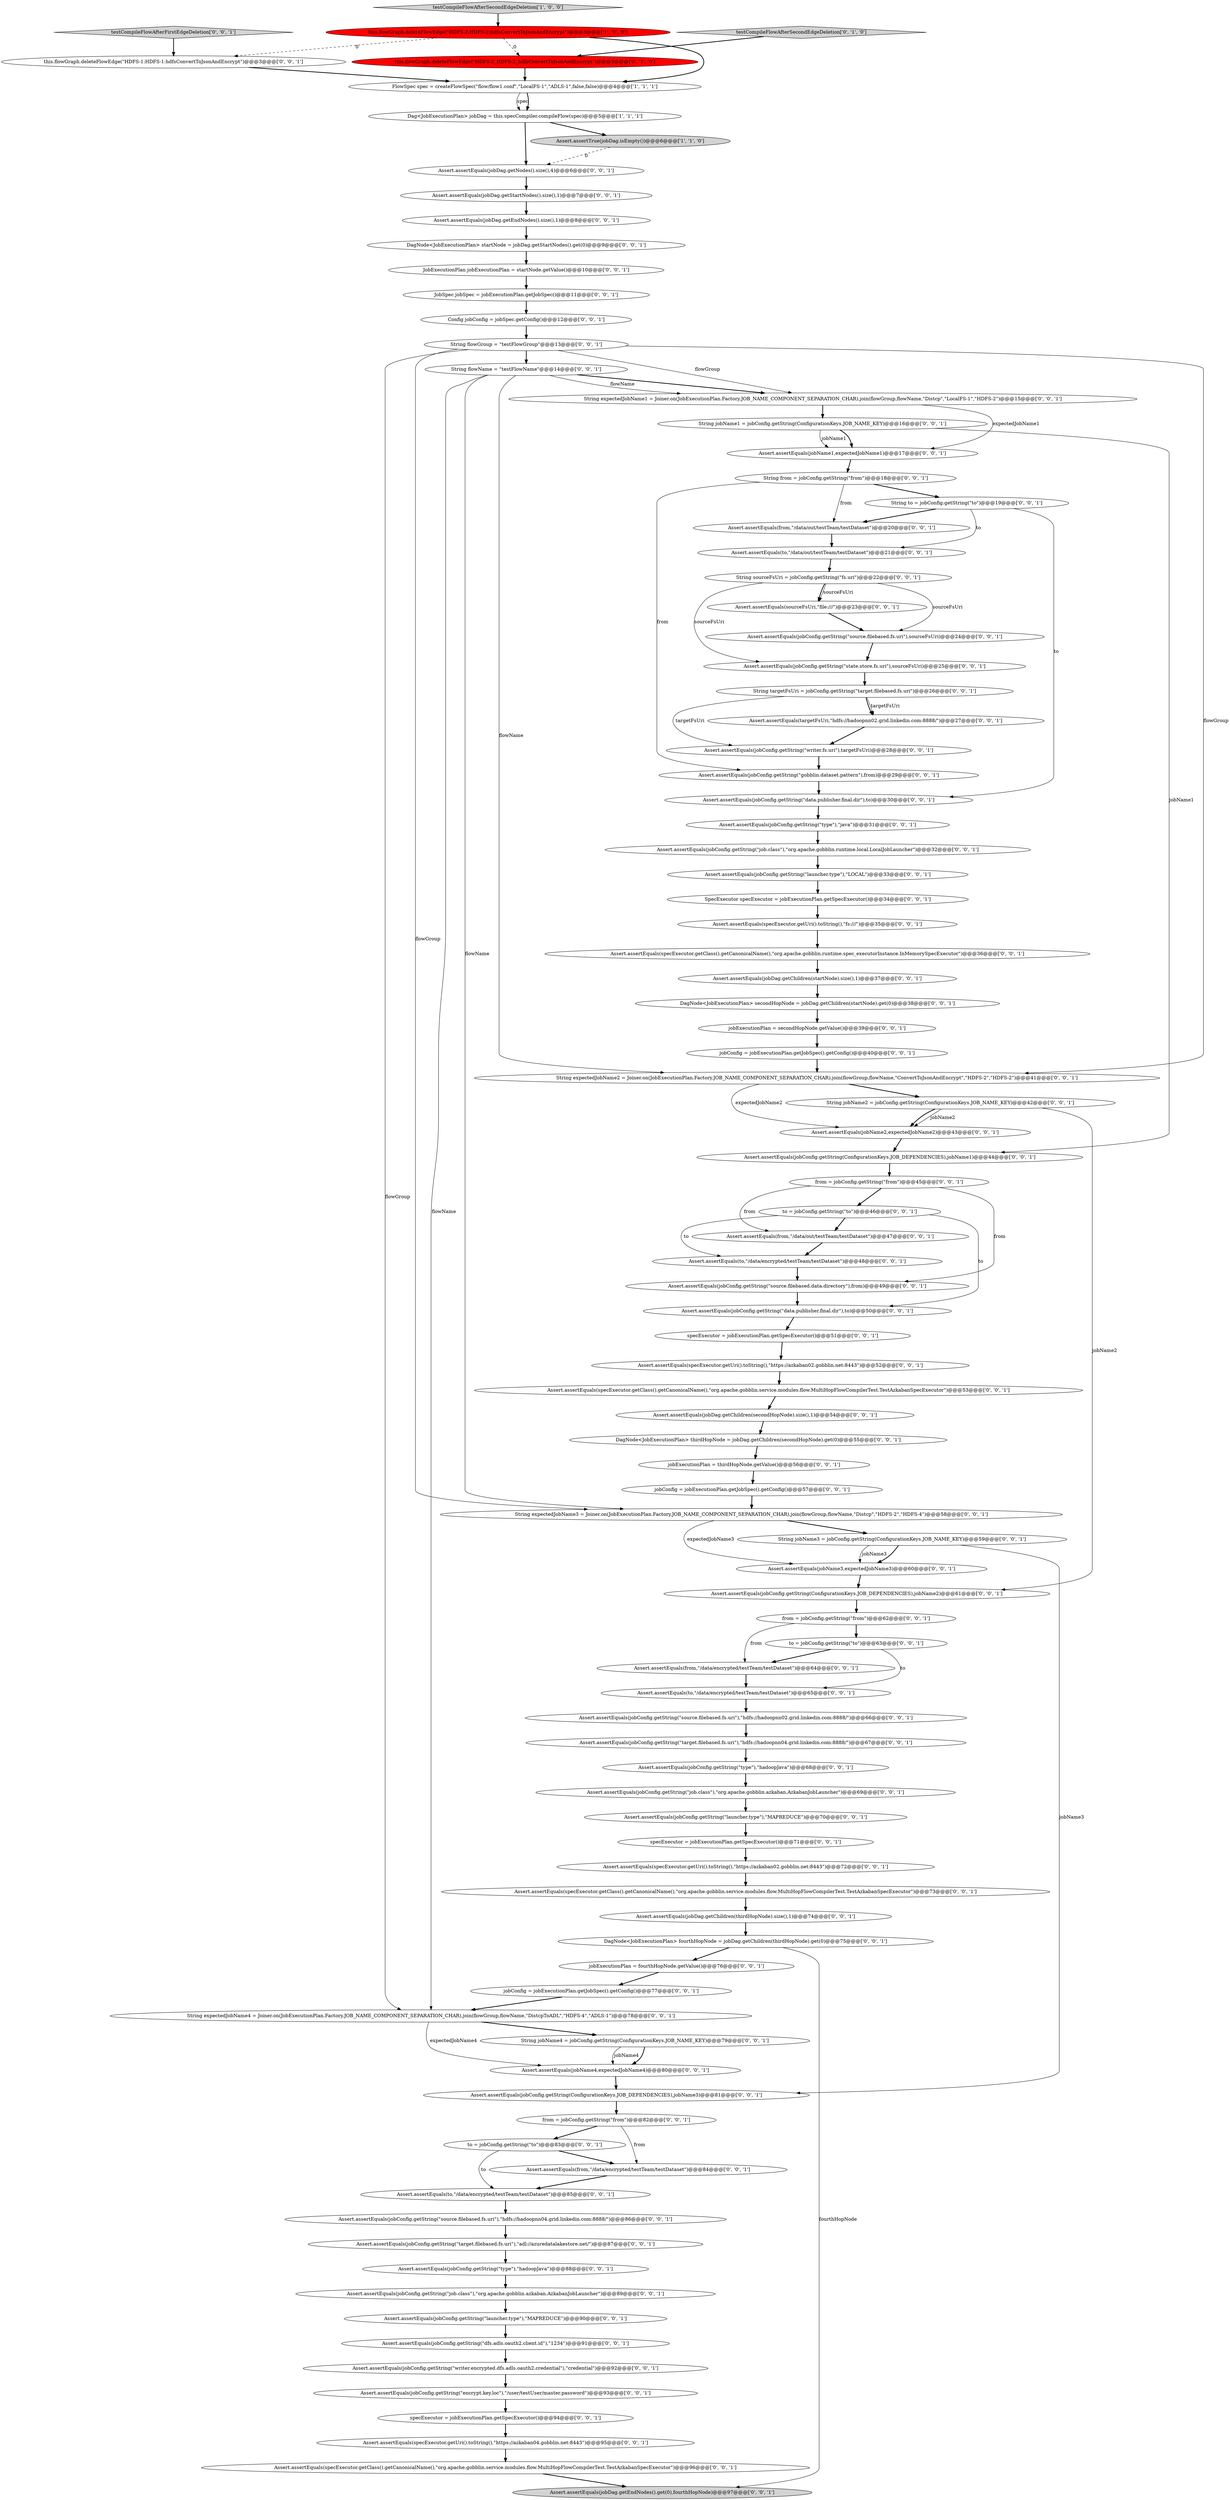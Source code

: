 digraph {
50 [style = filled, label = "Assert.assertEquals(jobConfig.getString(\"type\"),\"hadoopJava\")@@@88@@@['0', '0', '1']", fillcolor = white, shape = ellipse image = "AAA0AAABBB3BBB"];
8 [style = filled, label = "to = jobConfig.getString(\"to\")@@@46@@@['0', '0', '1']", fillcolor = white, shape = ellipse image = "AAA0AAABBB3BBB"];
61 [style = filled, label = "Assert.assertEquals(to,\"/data/encrypted/testTeam/testDataset\")@@@85@@@['0', '0', '1']", fillcolor = white, shape = ellipse image = "AAA0AAABBB3BBB"];
78 [style = filled, label = "JobSpec jobSpec = jobExecutionPlan.getJobSpec()@@@11@@@['0', '0', '1']", fillcolor = white, shape = ellipse image = "AAA0AAABBB3BBB"];
34 [style = filled, label = "Assert.assertEquals(specExecutor.getClass().getCanonicalName(),\"org.apache.gobblin.runtime.spec_executorInstance.InMemorySpecExecutor\")@@@36@@@['0', '0', '1']", fillcolor = white, shape = ellipse image = "AAA0AAABBB3BBB"];
6 [style = filled, label = "testCompileFlowAfterSecondEdgeDeletion['0', '1', '0']", fillcolor = lightgray, shape = diamond image = "AAA0AAABBB2BBB"];
66 [style = filled, label = "Assert.assertEquals(jobConfig.getString(\"type\"),\"hadoopJava\")@@@68@@@['0', '0', '1']", fillcolor = white, shape = ellipse image = "AAA0AAABBB3BBB"];
88 [style = filled, label = "Assert.assertEquals(targetFsUri,\"hdfs://hadoopnn02.grid.linkedin.com:8888/\")@@@27@@@['0', '0', '1']", fillcolor = white, shape = ellipse image = "AAA0AAABBB3BBB"];
87 [style = filled, label = "Assert.assertEquals(from,\"/data/out/testTeam/testDataset\")@@@20@@@['0', '0', '1']", fillcolor = white, shape = ellipse image = "AAA0AAABBB3BBB"];
41 [style = filled, label = "Assert.assertEquals(jobName2,expectedJobName2)@@@43@@@['0', '0', '1']", fillcolor = white, shape = ellipse image = "AAA0AAABBB3BBB"];
49 [style = filled, label = "Assert.assertEquals(jobConfig.getString(\"launcher.type\"),\"MAPREDUCE\")@@@70@@@['0', '0', '1']", fillcolor = white, shape = ellipse image = "AAA0AAABBB3BBB"];
38 [style = filled, label = "String sourceFsUri = jobConfig.getString(\"fs.uri\")@@@22@@@['0', '0', '1']", fillcolor = white, shape = ellipse image = "AAA0AAABBB3BBB"];
92 [style = filled, label = "String expectedJobName1 = Joiner.on(JobExecutionPlan.Factory.JOB_NAME_COMPONENT_SEPARATION_CHAR).join(flowGroup,flowName,\"Distcp\",\"LocalFS-1\",\"HDFS-2\")@@@15@@@['0', '0', '1']", fillcolor = white, shape = ellipse image = "AAA0AAABBB3BBB"];
96 [style = filled, label = "Assert.assertEquals(jobConfig.getString(\"target.filebased.fs.uri\"),\"adl://azuredatalakestore.net/\")@@@87@@@['0', '0', '1']", fillcolor = white, shape = ellipse image = "AAA0AAABBB3BBB"];
51 [style = filled, label = "Assert.assertEquals(specExecutor.getUri().toString(),\"https://azkaban04.gobblin.net:8443\")@@@95@@@['0', '0', '1']", fillcolor = white, shape = ellipse image = "AAA0AAABBB3BBB"];
45 [style = filled, label = "String from = jobConfig.getString(\"from\")@@@18@@@['0', '0', '1']", fillcolor = white, shape = ellipse image = "AAA0AAABBB3BBB"];
43 [style = filled, label = "String expectedJobName4 = Joiner.on(JobExecutionPlan.Factory.JOB_NAME_COMPONENT_SEPARATION_CHAR).join(flowGroup,flowName,\"DistcpToADL\",\"HDFS-4\",\"ADLS-1\")@@@78@@@['0', '0', '1']", fillcolor = white, shape = ellipse image = "AAA0AAABBB3BBB"];
59 [style = filled, label = "Assert.assertEquals(jobName1,expectedJobName1)@@@17@@@['0', '0', '1']", fillcolor = white, shape = ellipse image = "AAA0AAABBB3BBB"];
28 [style = filled, label = "jobConfig = jobExecutionPlan.getJobSpec().getConfig()@@@40@@@['0', '0', '1']", fillcolor = white, shape = ellipse image = "AAA0AAABBB3BBB"];
25 [style = filled, label = "Assert.assertEquals(jobConfig.getString(\"data.publisher.final.dir\"),to)@@@30@@@['0', '0', '1']", fillcolor = white, shape = ellipse image = "AAA0AAABBB3BBB"];
52 [style = filled, label = "String targetFsUri = jobConfig.getString(\"target.filebased.fs.uri\")@@@26@@@['0', '0', '1']", fillcolor = white, shape = ellipse image = "AAA0AAABBB3BBB"];
62 [style = filled, label = "Assert.assertEquals(jobDag.getChildren(thirdHopNode).size(),1)@@@74@@@['0', '0', '1']", fillcolor = white, shape = ellipse image = "AAA0AAABBB3BBB"];
82 [style = filled, label = "Assert.assertEquals(jobConfig.getString(\"job.class\"),\"org.apache.gobblin.azkaban.AzkabanJobLauncher\")@@@89@@@['0', '0', '1']", fillcolor = white, shape = ellipse image = "AAA0AAABBB3BBB"];
71 [style = filled, label = "DagNode<JobExecutionPlan> thirdHopNode = jobDag.getChildren(secondHopNode).get(0)@@@55@@@['0', '0', '1']", fillcolor = white, shape = ellipse image = "AAA0AAABBB3BBB"];
63 [style = filled, label = "Assert.assertEquals(specExecutor.getClass().getCanonicalName(),\"org.apache.gobblin.service.modules.flow.MultiHopFlowCompilerTest.TestAzkabanSpecExecutor\")@@@73@@@['0', '0', '1']", fillcolor = white, shape = ellipse image = "AAA0AAABBB3BBB"];
54 [style = filled, label = "jobExecutionPlan = secondHopNode.getValue()@@@39@@@['0', '0', '1']", fillcolor = white, shape = ellipse image = "AAA0AAABBB3BBB"];
14 [style = filled, label = "specExecutor = jobExecutionPlan.getSpecExecutor()@@@94@@@['0', '0', '1']", fillcolor = white, shape = ellipse image = "AAA0AAABBB3BBB"];
86 [style = filled, label = "Assert.assertEquals(jobDag.getNodes().size(),4)@@@6@@@['0', '0', '1']", fillcolor = white, shape = ellipse image = "AAA0AAABBB3BBB"];
73 [style = filled, label = "Assert.assertEquals(jobDag.getStartNodes().size(),1)@@@7@@@['0', '0', '1']", fillcolor = white, shape = ellipse image = "AAA0AAABBB3BBB"];
26 [style = filled, label = "Assert.assertEquals(jobConfig.getString(ConfigurationKeys.JOB_DEPENDENCIES),jobName2)@@@61@@@['0', '0', '1']", fillcolor = white, shape = ellipse image = "AAA0AAABBB3BBB"];
67 [style = filled, label = "Assert.assertEquals(jobDag.getChildren(startNode).size(),1)@@@37@@@['0', '0', '1']", fillcolor = white, shape = ellipse image = "AAA0AAABBB3BBB"];
55 [style = filled, label = "Assert.assertEquals(jobConfig.getString(\"source.filebased.fs.uri\"),\"hdfs://hadoopnn02.grid.linkedin.com:8888/\")@@@66@@@['0', '0', '1']", fillcolor = white, shape = ellipse image = "AAA0AAABBB3BBB"];
15 [style = filled, label = "Assert.assertEquals(jobConfig.getString(\"job.class\"),\"org.apache.gobblin.azkaban.AzkabanJobLauncher\")@@@69@@@['0', '0', '1']", fillcolor = white, shape = ellipse image = "AAA0AAABBB3BBB"];
90 [style = filled, label = "Assert.assertEquals(to,\"/data/encrypted/testTeam/testDataset\")@@@48@@@['0', '0', '1']", fillcolor = white, shape = ellipse image = "AAA0AAABBB3BBB"];
24 [style = filled, label = "String jobName3 = jobConfig.getString(ConfigurationKeys.JOB_NAME_KEY)@@@59@@@['0', '0', '1']", fillcolor = white, shape = ellipse image = "AAA0AAABBB3BBB"];
99 [style = filled, label = "String jobName2 = jobConfig.getString(ConfigurationKeys.JOB_NAME_KEY)@@@42@@@['0', '0', '1']", fillcolor = white, shape = ellipse image = "AAA0AAABBB3BBB"];
95 [style = filled, label = "String jobName1 = jobConfig.getString(ConfigurationKeys.JOB_NAME_KEY)@@@16@@@['0', '0', '1']", fillcolor = white, shape = ellipse image = "AAA0AAABBB3BBB"];
7 [style = filled, label = "jobConfig = jobExecutionPlan.getJobSpec().getConfig()@@@77@@@['0', '0', '1']", fillcolor = white, shape = ellipse image = "AAA0AAABBB3BBB"];
75 [style = filled, label = "to = jobConfig.getString(\"to\")@@@63@@@['0', '0', '1']", fillcolor = white, shape = ellipse image = "AAA0AAABBB3BBB"];
10 [style = filled, label = "Assert.assertEquals(jobDag.getChildren(secondHopNode).size(),1)@@@54@@@['0', '0', '1']", fillcolor = white, shape = ellipse image = "AAA0AAABBB3BBB"];
2 [style = filled, label = "this.flowGraph.deleteFlowEdge(\"HDFS-2:HDFS-2:hdfsConvertToJsonAndEncrypt\")@@@3@@@['1', '0', '0']", fillcolor = red, shape = ellipse image = "AAA1AAABBB1BBB"];
23 [style = filled, label = "Assert.assertEquals(to,\"/data/encrypted/testTeam/testDataset\")@@@65@@@['0', '0', '1']", fillcolor = white, shape = ellipse image = "AAA0AAABBB3BBB"];
65 [style = filled, label = "String to = jobConfig.getString(\"to\")@@@19@@@['0', '0', '1']", fillcolor = white, shape = ellipse image = "AAA0AAABBB3BBB"];
58 [style = filled, label = "this.flowGraph.deleteFlowEdge(\"HDFS-1:HDFS-1:hdfsConvertToJsonAndEncrypt\")@@@3@@@['0', '0', '1']", fillcolor = white, shape = ellipse image = "AAA0AAABBB3BBB"];
98 [style = filled, label = "JobExecutionPlan jobExecutionPlan = startNode.getValue()@@@10@@@['0', '0', '1']", fillcolor = white, shape = ellipse image = "AAA0AAABBB3BBB"];
94 [style = filled, label = "to = jobConfig.getString(\"to\")@@@83@@@['0', '0', '1']", fillcolor = white, shape = ellipse image = "AAA0AAABBB3BBB"];
44 [style = filled, label = "Assert.assertEquals(jobConfig.getString(\"target.filebased.fs.uri\"),\"hdfs://hadoopnn04.grid.linkedin.com:8888/\")@@@67@@@['0', '0', '1']", fillcolor = white, shape = ellipse image = "AAA0AAABBB3BBB"];
12 [style = filled, label = "Assert.assertEquals(specExecutor.getClass().getCanonicalName(),\"org.apache.gobblin.service.modules.flow.MultiHopFlowCompilerTest.TestAzkabanSpecExecutor\")@@@96@@@['0', '0', '1']", fillcolor = white, shape = ellipse image = "AAA0AAABBB3BBB"];
72 [style = filled, label = "Assert.assertEquals(jobConfig.getString(\"launcher.type\"),\"LOCAL\")@@@33@@@['0', '0', '1']", fillcolor = white, shape = ellipse image = "AAA0AAABBB3BBB"];
93 [style = filled, label = "Assert.assertEquals(from,\"/data/encrypted/testTeam/testDataset\")@@@84@@@['0', '0', '1']", fillcolor = white, shape = ellipse image = "AAA0AAABBB3BBB"];
5 [style = filled, label = "this.flowGraph.deleteFlowEdge(\"HDFS-2_HDFS-2_hdfsConvertToJsonAndEncrypt\")@@@3@@@['0', '1', '0']", fillcolor = red, shape = ellipse image = "AAA1AAABBB2BBB"];
60 [style = filled, label = "from = jobConfig.getString(\"from\")@@@45@@@['0', '0', '1']", fillcolor = white, shape = ellipse image = "AAA0AAABBB3BBB"];
91 [style = filled, label = "Assert.assertEquals(jobConfig.getString(\"data.publisher.final.dir\"),to)@@@50@@@['0', '0', '1']", fillcolor = white, shape = ellipse image = "AAA0AAABBB3BBB"];
3 [style = filled, label = "Dag<JobExecutionPlan> jobDag = this.specCompiler.compileFlow(spec)@@@5@@@['1', '1', '1']", fillcolor = white, shape = ellipse image = "AAA0AAABBB1BBB"];
100 [style = filled, label = "Assert.assertEquals(jobConfig.getString(\"writer.fs.uri\"),targetFsUri)@@@28@@@['0', '0', '1']", fillcolor = white, shape = ellipse image = "AAA0AAABBB3BBB"];
46 [style = filled, label = "Assert.assertEquals(sourceFsUri,\"file:///\")@@@23@@@['0', '0', '1']", fillcolor = white, shape = ellipse image = "AAA0AAABBB3BBB"];
4 [style = filled, label = "Assert.assertTrue(jobDag.isEmpty())@@@6@@@['1', '1', '0']", fillcolor = lightgray, shape = ellipse image = "AAA0AAABBB1BBB"];
9 [style = filled, label = "Assert.assertEquals(jobConfig.getString(\"gobblin.dataset.pattern\"),from)@@@29@@@['0', '0', '1']", fillcolor = white, shape = ellipse image = "AAA0AAABBB3BBB"];
97 [style = filled, label = "testCompileFlowAfterFirstEdgeDeletion['0', '0', '1']", fillcolor = lightgray, shape = diamond image = "AAA0AAABBB3BBB"];
64 [style = filled, label = "from = jobConfig.getString(\"from\")@@@82@@@['0', '0', '1']", fillcolor = white, shape = ellipse image = "AAA0AAABBB3BBB"];
84 [style = filled, label = "Assert.assertEquals(jobConfig.getString(\"source.filebased.data.directory\"),from)@@@49@@@['0', '0', '1']", fillcolor = white, shape = ellipse image = "AAA0AAABBB3BBB"];
48 [style = filled, label = "Assert.assertEquals(from,\"/data/out/testTeam/testDataset\")@@@47@@@['0', '0', '1']", fillcolor = white, shape = ellipse image = "AAA0AAABBB3BBB"];
57 [style = filled, label = "Assert.assertEquals(jobConfig.getString(\"source.filebased.fs.uri\"),\"hdfs://hadoopnn04.grid.linkedin.com:8888/\")@@@86@@@['0', '0', '1']", fillcolor = white, shape = ellipse image = "AAA0AAABBB3BBB"];
30 [style = filled, label = "Assert.assertEquals(specExecutor.getClass().getCanonicalName(),\"org.apache.gobblin.service.modules.flow.MultiHopFlowCompilerTest.TestAzkabanSpecExecutor\")@@@53@@@['0', '0', '1']", fillcolor = white, shape = ellipse image = "AAA0AAABBB3BBB"];
19 [style = filled, label = "Assert.assertEquals(jobConfig.getString(ConfigurationKeys.JOB_DEPENDENCIES),jobName3)@@@81@@@['0', '0', '1']", fillcolor = white, shape = ellipse image = "AAA0AAABBB3BBB"];
47 [style = filled, label = "Assert.assertEquals(jobConfig.getString(\"type\"),\"java\")@@@31@@@['0', '0', '1']", fillcolor = white, shape = ellipse image = "AAA0AAABBB3BBB"];
32 [style = filled, label = "Assert.assertEquals(jobConfig.getString(\"writer.encrypted.dfs.adls.oauth2.credential\"),\"credential\")@@@92@@@['0', '0', '1']", fillcolor = white, shape = ellipse image = "AAA0AAABBB3BBB"];
77 [style = filled, label = "String expectedJobName2 = Joiner.on(JobExecutionPlan.Factory.JOB_NAME_COMPONENT_SEPARATION_CHAR).join(flowGroup,flowName,\"ConvertToJsonAndEncrypt\",\"HDFS-2\",\"HDFS-2\")@@@41@@@['0', '0', '1']", fillcolor = white, shape = ellipse image = "AAA0AAABBB3BBB"];
22 [style = filled, label = "Assert.assertEquals(jobConfig.getString(\"launcher.type\"),\"MAPREDUCE\")@@@90@@@['0', '0', '1']", fillcolor = white, shape = ellipse image = "AAA0AAABBB3BBB"];
85 [style = filled, label = "Config jobConfig = jobSpec.getConfig()@@@12@@@['0', '0', '1']", fillcolor = white, shape = ellipse image = "AAA0AAABBB3BBB"];
68 [style = filled, label = "specExecutor = jobExecutionPlan.getSpecExecutor()@@@51@@@['0', '0', '1']", fillcolor = white, shape = ellipse image = "AAA0AAABBB3BBB"];
53 [style = filled, label = "from = jobConfig.getString(\"from\")@@@62@@@['0', '0', '1']", fillcolor = white, shape = ellipse image = "AAA0AAABBB3BBB"];
35 [style = filled, label = "String expectedJobName3 = Joiner.on(JobExecutionPlan.Factory.JOB_NAME_COMPONENT_SEPARATION_CHAR).join(flowGroup,flowName,\"Distcp\",\"HDFS-2\",\"HDFS-4\")@@@58@@@['0', '0', '1']", fillcolor = white, shape = ellipse image = "AAA0AAABBB3BBB"];
21 [style = filled, label = "Assert.assertEquals(specExecutor.getUri().toString(),\"https://azkaban02.gobblin.net:8443\")@@@52@@@['0', '0', '1']", fillcolor = white, shape = ellipse image = "AAA0AAABBB3BBB"];
20 [style = filled, label = "Assert.assertEquals(jobConfig.getString(\"state.store.fs.uri\"),sourceFsUri)@@@25@@@['0', '0', '1']", fillcolor = white, shape = ellipse image = "AAA0AAABBB3BBB"];
13 [style = filled, label = "String flowGroup = \"testFlowGroup\"@@@13@@@['0', '0', '1']", fillcolor = white, shape = ellipse image = "AAA0AAABBB3BBB"];
39 [style = filled, label = "specExecutor = jobExecutionPlan.getSpecExecutor()@@@71@@@['0', '0', '1']", fillcolor = white, shape = ellipse image = "AAA0AAABBB3BBB"];
40 [style = filled, label = "Assert.assertEquals(jobConfig.getString(\"job.class\"),\"org.apache.gobblin.runtime.local.LocalJobLauncher\")@@@32@@@['0', '0', '1']", fillcolor = white, shape = ellipse image = "AAA0AAABBB3BBB"];
1 [style = filled, label = "testCompileFlowAfterSecondEdgeDeletion['1', '0', '0']", fillcolor = lightgray, shape = diamond image = "AAA0AAABBB1BBB"];
37 [style = filled, label = "String flowName = \"testFlowName\"@@@14@@@['0', '0', '1']", fillcolor = white, shape = ellipse image = "AAA0AAABBB3BBB"];
31 [style = filled, label = "SpecExecutor specExecutor = jobExecutionPlan.getSpecExecutor()@@@34@@@['0', '0', '1']", fillcolor = white, shape = ellipse image = "AAA0AAABBB3BBB"];
42 [style = filled, label = "Assert.assertEquals(jobName3,expectedJobName3)@@@60@@@['0', '0', '1']", fillcolor = white, shape = ellipse image = "AAA0AAABBB3BBB"];
56 [style = filled, label = "Assert.assertEquals(jobConfig.getString(\"dfs.adls.oauth2.client.id\"),\"1234\")@@@91@@@['0', '0', '1']", fillcolor = white, shape = ellipse image = "AAA0AAABBB3BBB"];
36 [style = filled, label = "Assert.assertEquals(jobConfig.getString(\"source.filebased.fs.uri\"),sourceFsUri)@@@24@@@['0', '0', '1']", fillcolor = white, shape = ellipse image = "AAA0AAABBB3BBB"];
83 [style = filled, label = "jobExecutionPlan = thirdHopNode.getValue()@@@56@@@['0', '0', '1']", fillcolor = white, shape = ellipse image = "AAA0AAABBB3BBB"];
0 [style = filled, label = "FlowSpec spec = createFlowSpec(\"flow/flow1.conf\",\"LocalFS-1\",\"ADLS-1\",false,false)@@@4@@@['1', '1', '1']", fillcolor = white, shape = ellipse image = "AAA0AAABBB1BBB"];
29 [style = filled, label = "DagNode<JobExecutionPlan> fourthHopNode = jobDag.getChildren(thirdHopNode).get(0)@@@75@@@['0', '0', '1']", fillcolor = white, shape = ellipse image = "AAA0AAABBB3BBB"];
74 [style = filled, label = "jobConfig = jobExecutionPlan.getJobSpec().getConfig()@@@57@@@['0', '0', '1']", fillcolor = white, shape = ellipse image = "AAA0AAABBB3BBB"];
81 [style = filled, label = "Assert.assertEquals(to,\"/data/out/testTeam/testDataset\")@@@21@@@['0', '0', '1']", fillcolor = white, shape = ellipse image = "AAA0AAABBB3BBB"];
27 [style = filled, label = "Assert.assertEquals(jobConfig.getString(\"encrypt.key.loc\"),\"/user/testUser/master.password\")@@@93@@@['0', '0', '1']", fillcolor = white, shape = ellipse image = "AAA0AAABBB3BBB"];
11 [style = filled, label = "String jobName4 = jobConfig.getString(ConfigurationKeys.JOB_NAME_KEY)@@@79@@@['0', '0', '1']", fillcolor = white, shape = ellipse image = "AAA0AAABBB3BBB"];
76 [style = filled, label = "Assert.assertEquals(from,\"/data/encrypted/testTeam/testDataset\")@@@64@@@['0', '0', '1']", fillcolor = white, shape = ellipse image = "AAA0AAABBB3BBB"];
17 [style = filled, label = "Assert.assertEquals(specExecutor.getUri().toString(),\"https://azkaban02.gobblin.net:8443\")@@@72@@@['0', '0', '1']", fillcolor = white, shape = ellipse image = "AAA0AAABBB3BBB"];
18 [style = filled, label = "Assert.assertEquals(jobDag.getEndNodes().get(0),fourthHopNode)@@@97@@@['0', '0', '1']", fillcolor = lightgray, shape = ellipse image = "AAA0AAABBB3BBB"];
79 [style = filled, label = "Assert.assertEquals(specExecutor.getUri().toString(),\"fs:///\")@@@35@@@['0', '0', '1']", fillcolor = white, shape = ellipse image = "AAA0AAABBB3BBB"];
16 [style = filled, label = "jobExecutionPlan = fourthHopNode.getValue()@@@76@@@['0', '0', '1']", fillcolor = white, shape = ellipse image = "AAA0AAABBB3BBB"];
89 [style = filled, label = "Assert.assertEquals(jobDag.getEndNodes().size(),1)@@@8@@@['0', '0', '1']", fillcolor = white, shape = ellipse image = "AAA0AAABBB3BBB"];
70 [style = filled, label = "Assert.assertEquals(jobConfig.getString(ConfigurationKeys.JOB_DEPENDENCIES),jobName1)@@@44@@@['0', '0', '1']", fillcolor = white, shape = ellipse image = "AAA0AAABBB3BBB"];
80 [style = filled, label = "DagNode<JobExecutionPlan> startNode = jobDag.getStartNodes().get(0)@@@9@@@['0', '0', '1']", fillcolor = white, shape = ellipse image = "AAA0AAABBB3BBB"];
69 [style = filled, label = "DagNode<JobExecutionPlan> secondHopNode = jobDag.getChildren(startNode).get(0)@@@38@@@['0', '0', '1']", fillcolor = white, shape = ellipse image = "AAA0AAABBB3BBB"];
33 [style = filled, label = "Assert.assertEquals(jobName4,expectedJobName4)@@@80@@@['0', '0', '1']", fillcolor = white, shape = ellipse image = "AAA0AAABBB3BBB"];
57->96 [style = bold, label=""];
81->38 [style = bold, label=""];
45->65 [style = bold, label=""];
34->67 [style = bold, label=""];
86->73 [style = bold, label=""];
58->0 [style = bold, label=""];
4->86 [style = dashed, label="0"];
80->98 [style = bold, label=""];
16->7 [style = bold, label=""];
0->3 [style = solid, label="spec"];
61->57 [style = bold, label=""];
82->22 [style = bold, label=""];
88->100 [style = bold, label=""];
99->41 [style = solid, label="jobName2"];
21->30 [style = bold, label=""];
85->13 [style = bold, label=""];
3->4 [style = bold, label=""];
36->20 [style = bold, label=""];
52->88 [style = bold, label=""];
68->21 [style = bold, label=""];
67->69 [style = bold, label=""];
90->84 [style = bold, label=""];
72->31 [style = bold, label=""];
17->63 [style = bold, label=""];
49->39 [style = bold, label=""];
65->87 [style = bold, label=""];
5->0 [style = bold, label=""];
12->18 [style = bold, label=""];
11->33 [style = bold, label=""];
7->43 [style = bold, label=""];
37->43 [style = solid, label="flowName"];
84->91 [style = bold, label=""];
13->92 [style = solid, label="flowGroup"];
37->92 [style = solid, label="flowName"];
48->90 [style = bold, label=""];
40->72 [style = bold, label=""];
53->75 [style = bold, label=""];
77->41 [style = solid, label="expectedJobName2"];
60->48 [style = solid, label="from"];
0->3 [style = bold, label=""];
73->89 [style = bold, label=""];
25->47 [style = bold, label=""];
56->32 [style = bold, label=""];
62->29 [style = bold, label=""];
11->33 [style = solid, label="jobName4"];
46->36 [style = bold, label=""];
31->79 [style = bold, label=""];
89->80 [style = bold, label=""];
66->15 [style = bold, label=""];
20->52 [style = bold, label=""];
8->91 [style = solid, label="to"];
96->50 [style = bold, label=""];
43->11 [style = bold, label=""];
45->87 [style = solid, label="from"];
13->37 [style = bold, label=""];
50->82 [style = bold, label=""];
2->5 [style = dashed, label="0"];
24->19 [style = solid, label="jobName3"];
63->62 [style = bold, label=""];
76->23 [style = bold, label=""];
99->26 [style = solid, label="jobName2"];
98->78 [style = bold, label=""];
38->20 [style = solid, label="sourceFsUri"];
53->76 [style = solid, label="from"];
30->10 [style = bold, label=""];
38->46 [style = bold, label=""];
29->16 [style = bold, label=""];
44->66 [style = bold, label=""];
71->83 [style = bold, label=""];
41->70 [style = bold, label=""];
93->61 [style = bold, label=""];
45->9 [style = solid, label="from"];
74->35 [style = bold, label=""];
19->64 [style = bold, label=""];
27->14 [style = bold, label=""];
2->58 [style = dashed, label="0"];
47->40 [style = bold, label=""];
26->53 [style = bold, label=""];
92->59 [style = solid, label="expectedJobName1"];
75->23 [style = solid, label="to"];
59->45 [style = bold, label=""];
92->95 [style = bold, label=""];
51->12 [style = bold, label=""];
60->84 [style = solid, label="from"];
87->81 [style = bold, label=""];
78->85 [style = bold, label=""];
32->27 [style = bold, label=""];
94->61 [style = solid, label="to"];
60->8 [style = bold, label=""];
65->25 [style = solid, label="to"];
64->94 [style = bold, label=""];
99->41 [style = bold, label=""];
8->90 [style = solid, label="to"];
64->93 [style = solid, label="from"];
3->86 [style = bold, label=""];
35->24 [style = bold, label=""];
37->35 [style = solid, label="flowName"];
6->5 [style = bold, label=""];
2->0 [style = bold, label=""];
38->36 [style = solid, label="sourceFsUri"];
39->17 [style = bold, label=""];
77->99 [style = bold, label=""];
65->81 [style = solid, label="to"];
52->100 [style = solid, label="targetFsUri"];
35->42 [style = solid, label="expectedJobName3"];
1->2 [style = bold, label=""];
33->19 [style = bold, label=""];
75->76 [style = bold, label=""];
54->28 [style = bold, label=""];
91->68 [style = bold, label=""];
37->92 [style = bold, label=""];
24->42 [style = bold, label=""];
15->49 [style = bold, label=""];
42->26 [style = bold, label=""];
10->71 [style = bold, label=""];
22->56 [style = bold, label=""];
13->43 [style = solid, label="flowGroup"];
94->93 [style = bold, label=""];
69->54 [style = bold, label=""];
13->77 [style = solid, label="flowGroup"];
14->51 [style = bold, label=""];
97->58 [style = bold, label=""];
79->34 [style = bold, label=""];
95->70 [style = solid, label="jobName1"];
38->46 [style = solid, label="sourceFsUri"];
29->18 [style = solid, label="fourthHopNode"];
8->48 [style = bold, label=""];
55->44 [style = bold, label=""];
100->9 [style = bold, label=""];
28->77 [style = bold, label=""];
70->60 [style = bold, label=""];
9->25 [style = bold, label=""];
83->74 [style = bold, label=""];
13->35 [style = solid, label="flowGroup"];
37->77 [style = solid, label="flowName"];
95->59 [style = bold, label=""];
24->42 [style = solid, label="jobName3"];
95->59 [style = solid, label="jobName1"];
43->33 [style = solid, label="expectedJobName4"];
23->55 [style = bold, label=""];
52->88 [style = solid, label="targetFsUri"];
}
